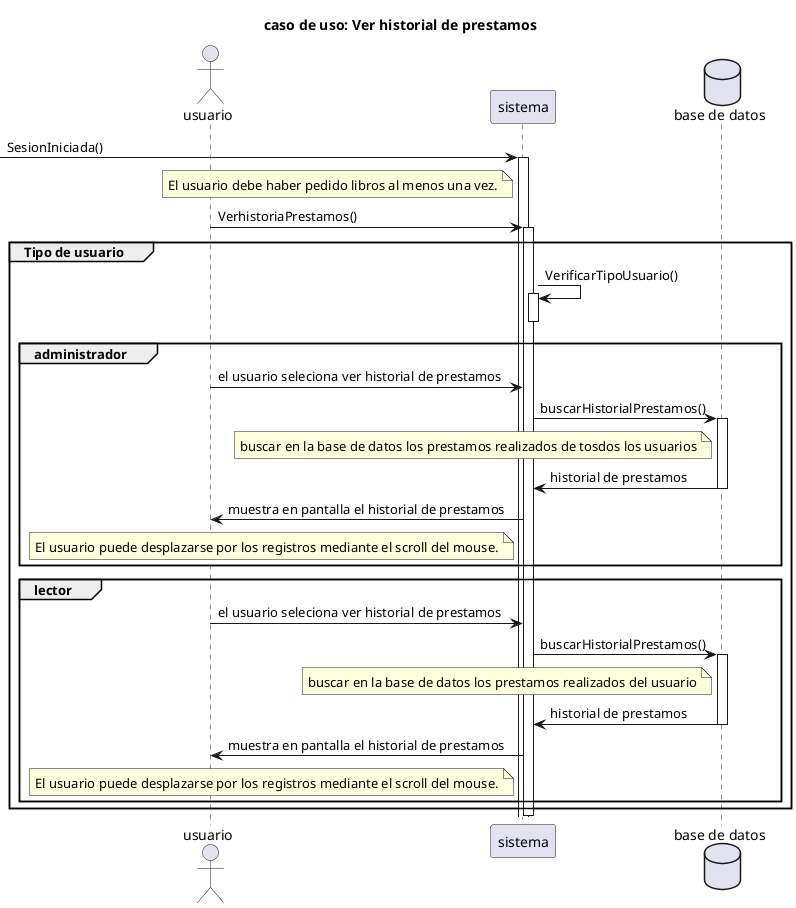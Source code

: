 @startuml
title caso de uso: Ver historial de prestamos
actor "usuario" as u
participant "sistema" as s
database "base de datos" as bd
->s: SesionIniciada()
activate s
 note left of s:El usuario debe haber pedido libros al menos una vez.
 u->s: VerhistoriaPrestamos()
activate s

group Tipo de usuario
     s->s:VerificarTipoUsuario()
    activate s
   
    deactivate s
    group administrador
        u->s:el usuario seleciona ver historial de prestamos
        s->bd:buscarHistorialPrestamos()
        
        activate bd
        note left of bd:buscar en la base de datos los prestamos realizados de tosdos los usuarios
        bd->s:historial de prestamos
        deactivate bd
        
        s->u:muestra en pantalla el historial de prestamos
        note left of s:El usuario puede desplazarse por los registros mediante el scroll del mouse.
    end
    group lector
    u->s:el usuario seleciona ver historial de prestamos
        s->bd:buscarHistorialPrestamos()
    
        activate bd
        note left of bd:buscar en la base de datos los prestamos realizados del usuario
        bd->s:historial de prestamos
        deactivate bd
    
        s->u:muestra en pantalla el historial de prestamos
        note left of s:El usuario puede desplazarse por los registros mediante el scroll del mouse.
    end
    end
deactivate s




@enduml